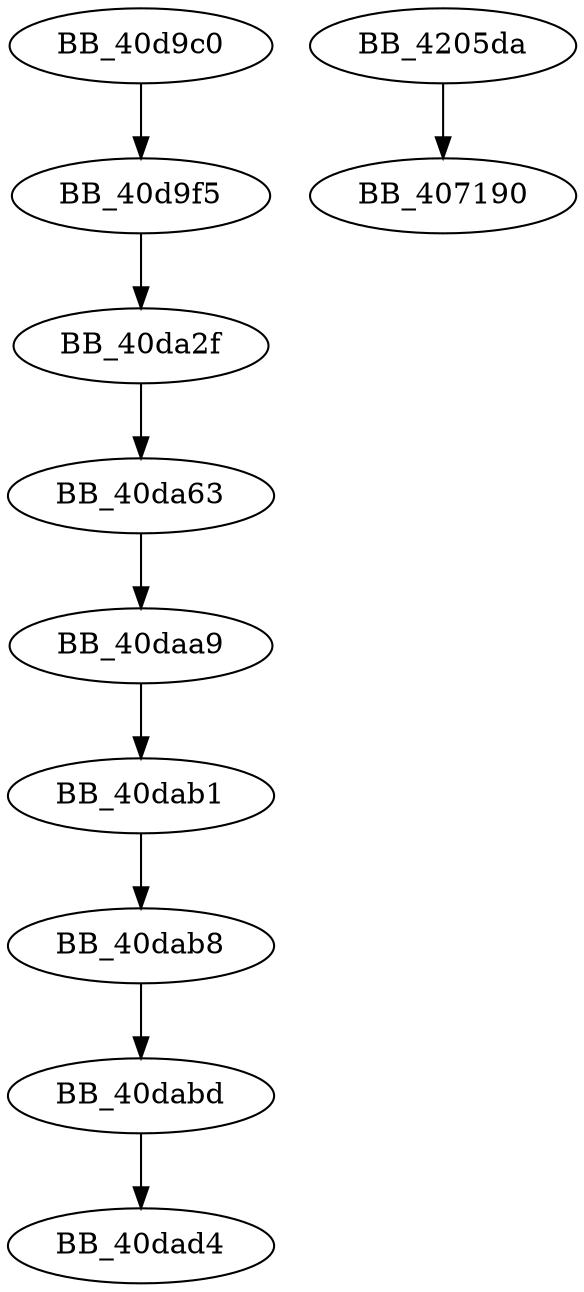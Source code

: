 DiGraph sub_40D9C0{
BB_40d9c0->BB_40d9f5
BB_40d9f5->BB_40da2f
BB_40da2f->BB_40da63
BB_40da63->BB_40daa9
BB_40daa9->BB_40dab1
BB_40dab1->BB_40dab8
BB_40dab8->BB_40dabd
BB_40dabd->BB_40dad4
BB_4205da->BB_407190
}
